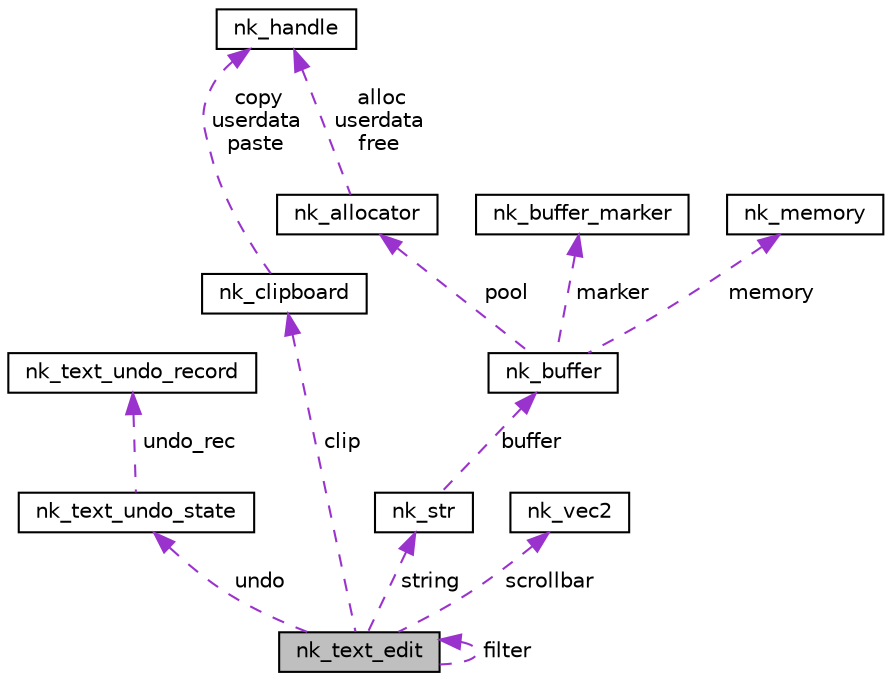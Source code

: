 digraph "nk_text_edit"
{
 // LATEX_PDF_SIZE
  edge [fontname="Helvetica",fontsize="10",labelfontname="Helvetica",labelfontsize="10"];
  node [fontname="Helvetica",fontsize="10",shape=record];
  Node1 [label="nk_text_edit",height=0.2,width=0.4,color="black", fillcolor="grey75", style="filled", fontcolor="black",tooltip=" "];
  Node2 -> Node1 [dir="back",color="darkorchid3",fontsize="10",style="dashed",label=" undo" ,fontname="Helvetica"];
  Node2 [label="nk_text_undo_state",height=0.2,width=0.4,color="black", fillcolor="white", style="filled",URL="$structnk__text__undo__state.html",tooltip=" "];
  Node3 -> Node2 [dir="back",color="darkorchid3",fontsize="10",style="dashed",label=" undo_rec" ,fontname="Helvetica"];
  Node3 [label="nk_text_undo_record",height=0.2,width=0.4,color="black", fillcolor="white", style="filled",URL="$structnk__text__undo__record.html",tooltip=" "];
  Node4 -> Node1 [dir="back",color="darkorchid3",fontsize="10",style="dashed",label=" clip" ,fontname="Helvetica"];
  Node4 [label="nk_clipboard",height=0.2,width=0.4,color="black", fillcolor="white", style="filled",URL="$structnk__clipboard.html",tooltip=" "];
  Node5 -> Node4 [dir="back",color="darkorchid3",fontsize="10",style="dashed",label=" copy\nuserdata\npaste" ,fontname="Helvetica"];
  Node5 [label="nk_handle",height=0.2,width=0.4,color="black", fillcolor="white", style="filled",URL="$unionnk__handle.html",tooltip=" "];
  Node6 -> Node1 [dir="back",color="darkorchid3",fontsize="10",style="dashed",label=" scrollbar" ,fontname="Helvetica"];
  Node6 [label="nk_vec2",height=0.2,width=0.4,color="black", fillcolor="white", style="filled",URL="$structnk__vec2.html",tooltip=" "];
  Node1 -> Node1 [dir="back",color="darkorchid3",fontsize="10",style="dashed",label=" filter" ,fontname="Helvetica"];
  Node7 -> Node1 [dir="back",color="darkorchid3",fontsize="10",style="dashed",label=" string" ,fontname="Helvetica"];
  Node7 [label="nk_str",height=0.2,width=0.4,color="black", fillcolor="white", style="filled",URL="$structnk__str.html",tooltip=" "];
  Node8 -> Node7 [dir="back",color="darkorchid3",fontsize="10",style="dashed",label=" buffer" ,fontname="Helvetica"];
  Node8 [label="nk_buffer",height=0.2,width=0.4,color="black", fillcolor="white", style="filled",URL="$structnk__buffer.html",tooltip=" "];
  Node9 -> Node8 [dir="back",color="darkorchid3",fontsize="10",style="dashed",label=" pool" ,fontname="Helvetica"];
  Node9 [label="nk_allocator",height=0.2,width=0.4,color="black", fillcolor="white", style="filled",URL="$structnk__allocator.html",tooltip=" "];
  Node5 -> Node9 [dir="back",color="darkorchid3",fontsize="10",style="dashed",label=" alloc\nuserdata\nfree" ,fontname="Helvetica"];
  Node10 -> Node8 [dir="back",color="darkorchid3",fontsize="10",style="dashed",label=" marker" ,fontname="Helvetica"];
  Node10 [label="nk_buffer_marker",height=0.2,width=0.4,color="black", fillcolor="white", style="filled",URL="$structnk__buffer__marker.html",tooltip=" "];
  Node11 -> Node8 [dir="back",color="darkorchid3",fontsize="10",style="dashed",label=" memory" ,fontname="Helvetica"];
  Node11 [label="nk_memory",height=0.2,width=0.4,color="black", fillcolor="white", style="filled",URL="$structnk__memory.html",tooltip=" "];
}
